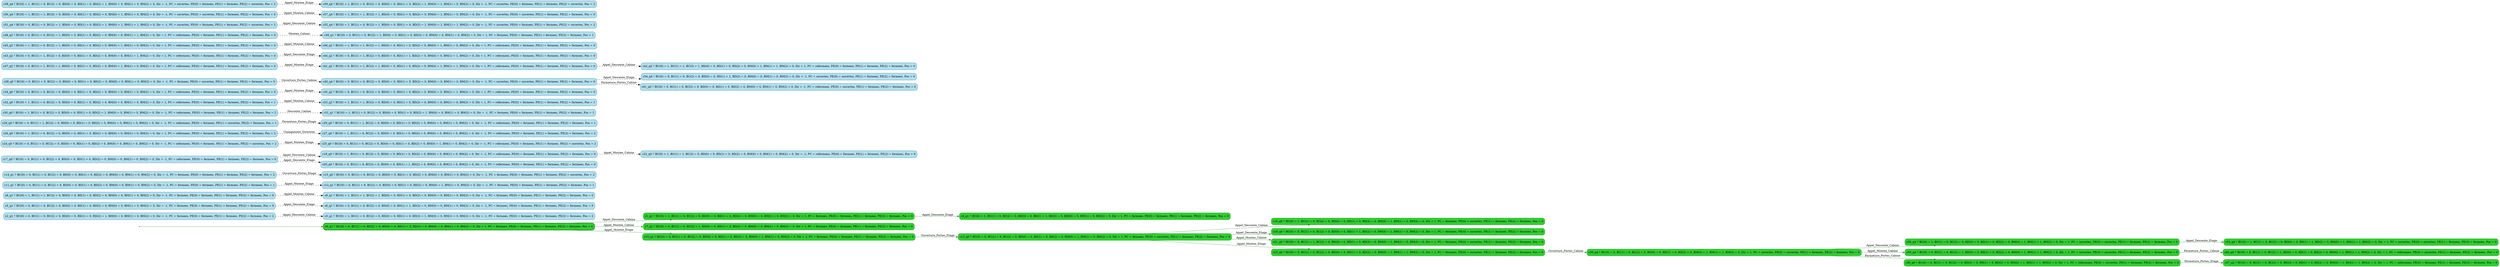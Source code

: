 digraph g {

	rankdir="LR"

	__invisible__[shape="point", color="forestgreen"]
	c0_q1[label="c0_q1 ≝ BC(0) = 0, BC(1) = 0, BC(2) = 0, BD(0) = 0, BD(1) = 0, BD(2) = 0, BM(0) = 0, BM(1) = 0, BM(2) = 0, Dir = 1, PC = fermees, PE(0) = fermees, PE(1) = fermees, PE(2) = fermees, Pos = 0", shape="box", style="rounded, filled", color="forestgreen", fillcolor="limegreen", penwidth=3] // Initial
	c1_q1[label="c1_q1 ≝ BC(0) = 1, BC(1) = 0, BC(2) = 0, BD(0) = 0, BD(1) = 0, BD(2) = 0, BM(0) = 0, BM(1) = 0, BM(2) = 0, Dir = 1, PC = fermees, PE(0) = fermees, PE(1) = fermees, PE(2) = fermees, Pos = 0", shape="box", style="rounded, filled", color="forestgreen", fillcolor="limegreen"]
	c4_q1[label="c4_q1 ≝ BC(0) = 1, BC(1) = 0, BC(2) = 0, BD(0) = 0, BD(1) = 1, BD(2) = 0, BM(0) = 0, BM(1) = 0, BM(2) = 0, Dir = 1, PC = fermees, PE(0) = fermees, PE(1) = fermees, PE(2) = fermees, Pos = 0", shape="box", style="rounded, filled", color="forestgreen", fillcolor="limegreen"]
	c7_q1[label="c7_q1 ≝ BC(0) = 0, BC(1) = 0, BC(2) = 1, BD(0) = 0, BD(1) = 0, BD(2) = 0, BM(0) = 0, BM(1) = 0, BM(2) = 0, Dir = 1, PC = fermees, PE(0) = fermees, PE(1) = fermees, PE(2) = fermees, Pos = 0", shape="box", style="rounded, filled", color="forestgreen", fillcolor="limegreen"]
	c10_q1[label="c10_q1 ≝ BC(0) = 0, BC(1) = 0, BC(2) = 0, BD(0) = 0, BD(1) = 0, BD(2) = 0, BM(0) = 1, BM(1) = 0, BM(2) = 0, Dir = 1, PC = fermees, PE(0) = fermees, PE(1) = fermees, PE(2) = fermees, Pos = 0", shape="box", style="rounded, filled", color="forestgreen", fillcolor="limegreen"]
	c13_q0[label="c13_q0 ≝ BC(0) = 0, BC(1) = 0, BC(2) = 0, BD(0) = 0, BD(1) = 0, BD(2) = 0, BM(0) = 1, BM(1) = 0, BM(2) = 0, Dir = 1, PC = fermees, PE(0) = ouvertes, PE(1) = fermees, PE(2) = fermees, Pos = 0", shape="box", style="rounded, filled", color="forestgreen", fillcolor="limegreen"]
	c16_q0[label="c16_q0 ≝ BC(0) = 1, BC(1) = 0, BC(2) = 0, BD(0) = 0, BD(1) = 0, BD(2) = 0, BM(0) = 1, BM(1) = 0, BM(2) = 0, Dir = 1, PC = fermees, PE(0) = ouvertes, PE(1) = fermees, PE(2) = fermees, Pos = 0", shape="box", style="rounded, filled", color="forestgreen", fillcolor="limegreen"]
	c19_q0[label="c19_q0 ≝ BC(0) = 0, BC(1) = 0, BC(2) = 0, BD(0) = 0, BD(1) = 1, BD(2) = 0, BM(0) = 1, BM(1) = 0, BM(2) = 0, Dir = 1, PC = fermees, PE(0) = ouvertes, PE(1) = fermees, PE(2) = fermees, Pos = 0", shape="box", style="rounded, filled", color="forestgreen", fillcolor="limegreen"]
	c21_q0[label="c21_q0 ≝ BC(0) = 0, BC(1) = 1, BC(2) = 0, BD(0) = 0, BD(1) = 0, BD(2) = 0, BM(0) = 1, BM(1) = 0, BM(2) = 0, Dir = 1, PC = fermees, PE(0) = ouvertes, PE(1) = fermees, PE(2) = fermees, Pos = 0", shape="box", style="rounded, filled", color="forestgreen", fillcolor="limegreen"]
	c23_q0[label="c23_q0 ≝ BC(0) = 0, BC(1) = 0, BC(2) = 0, BD(0) = 0, BD(1) = 0, BD(2) = 0, BM(0) = 1, BM(1) = 1, BM(2) = 0, Dir = 1, PC = fermees, PE(0) = ouvertes, PE(1) = fermees, PE(2) = fermees, Pos = 0", shape="box", style="rounded, filled", color="forestgreen", fillcolor="limegreen"]
	c38_q4[label="c38_q4 ≝ BC(0) = 0, BC(1) = 0, BC(2) = 0, BD(0) = 0, BD(1) = 0, BD(2) = 0, BM(0) = 1, BM(1) = 1, BM(2) = 0, Dir = 1, PC = ouvertes, PE(0) = ouvertes, PE(1) = fermees, PE(2) = fermees, Pos = 0", shape="box", style="rounded, filled", color="forestgreen", fillcolor="limegreen"]
	c50_q4[label="c50_q4 ≝ BC(0) = 1, BC(1) = 0, BC(2) = 0, BD(0) = 0, BD(1) = 0, BD(2) = 0, BM(0) = 1, BM(1) = 1, BM(2) = 0, Dir = 1, PC = ouvertes, PE(0) = ouvertes, PE(1) = fermees, PE(2) = fermees, Pos = 0", shape="box", style="rounded, filled", color="forestgreen", fillcolor="limegreen"]
	c53_q4[label="c53_q4 ≝ BC(0) = 1, BC(1) = 0, BC(2) = 0, BD(0) = 0, BD(1) = 1, BD(2) = 0, BM(0) = 1, BM(1) = 1, BM(2) = 0, Dir = 1, PC = ouvertes, PE(0) = ouvertes, PE(1) = fermees, PE(2) = fermees, Pos = 0", shape="box", style="rounded, filled", color="forestgreen", fillcolor="limegreen"]
	c55_q4[label="c55_q4 ≝ BC(0) = 0, BC(1) = 0, BC(2) = 1, BD(0) = 0, BD(1) = 0, BD(2) = 0, BM(0) = 1, BM(1) = 1, BM(2) = 0, Dir = 1, PC = ouvertes, PE(0) = ouvertes, PE(1) = fermees, PE(2) = fermees, Pos = 0", shape="box", style="rounded, filled", color="forestgreen", fillcolor="limegreen"]
	c60_q0[label="c60_q0 ≝ BC(0) = 0, BC(1) = 0, BC(2) = 1, BD(0) = 0, BD(1) = 0, BD(2) = 0, BM(0) = 1, BM(1) = 1, BM(2) = 0, Dir = 1, PC = refermees, PE(0) = ouvertes, PE(1) = fermees, PE(2) = fermees, Pos = 0", shape="box", style="rounded, filled", color="forestgreen", fillcolor="limegreen"]
	c36_q0[label="c36_q0 ≝ BC(0) = 0, BC(1) = 0, BC(2) = 0, BD(0) = 0, BD(1) = 0, BD(2) = 0, BM(0) = 1, BM(1) = 1, BM(2) = 0, Dir = 1, PC = refermees, PE(0) = ouvertes, PE(1) = fermees, PE(2) = fermees, Pos = 0", shape="box", style="rounded, filled", color="forestgreen", fillcolor="limegreen"]
	c37_q2[label="c37_q2 ≝ BC(0) = 0, BC(1) = 0, BC(2) = 0, BD(0) = 0, BD(1) = 0, BD(2) = 0, BM(0) = 1, BM(1) = 1, BM(2) = 0, Dir = 1, PC = refermees, PE(0) = fermees, PE(1) = fermees, PE(2) = fermees, Pos = 0", shape="box", style="rounded, filled", color="forestgreen", fillcolor="limegreen"]
	c2_q1[label="c2_q1 ≝ BC(0) = 0, BC(1) = 0, BC(2) = 0, BD(0) = 0, BD(1) = 0, BD(2) = 1, BM(0) = 0, BM(1) = 0, BM(2) = 0, Dir = -1, PC = fermees, PE(0) = fermees, PE(1) = fermees, PE(2) = fermees, Pos = 2", shape="box", style="rounded, filled", color="deepskyblue4", fillcolor="lightblue2"]
	c3_q1[label="c3_q1 ≝ BC(0) = 1, BC(1) = 0, BC(2) = 0, BD(0) = 0, BD(1) = 0, BD(2) = 1, BM(0) = 0, BM(1) = 0, BM(2) = 0, Dir = -1, PC = fermees, PE(0) = fermees, PE(1) = fermees, PE(2) = fermees, Pos = 2", shape="box", style="rounded, filled", color="deepskyblue4", fillcolor="lightblue2"]
	c5_q1[label="c5_q1 ≝ BC(0) = 0, BC(1) = 0, BC(2) = 0, BD(0) = 0, BD(1) = 0, BD(2) = 0, BM(0) = 0, BM(1) = 0, BM(2) = 0, Dir = -1, PC = fermees, PE(0) = fermees, PE(1) = fermees, PE(2) = fermees, Pos = 0", shape="box", style="rounded, filled", color="deepskyblue4", fillcolor="lightblue2"]
	c6_q1[label="c6_q1 ≝ BC(0) = 0, BC(1) = 0, BC(2) = 0, BD(0) = 0, BD(1) = 1, BD(2) = 0, BM(0) = 0, BM(1) = 0, BM(2) = 0, Dir = -1, PC = fermees, PE(0) = fermees, PE(1) = fermees, PE(2) = fermees, Pos = 0", shape="box", style="rounded, filled", color="deepskyblue4", fillcolor="lightblue2"]
	c8_q1[label="c8_q1 ≝ BC(0) = 1, BC(1) = 1, BC(2) = 0, BD(0) = 0, BD(1) = 0, BD(2) = 0, BM(0) = 0, BM(1) = 0, BM(2) = 0, Dir = -1, PC = fermees, PE(0) = fermees, PE(1) = fermees, PE(2) = fermees, Pos = 0", shape="box", style="rounded, filled", color="deepskyblue4", fillcolor="lightblue2"]
	c9_q1[label="c9_q1 ≝ BC(0) = 1, BC(1) = 1, BC(2) = 1, BD(0) = 0, BD(1) = 0, BD(2) = 0, BM(0) = 0, BM(1) = 0, BM(2) = 0, Dir = -1, PC = fermees, PE(0) = fermees, PE(1) = fermees, PE(2) = fermees, Pos = 0", shape="box", style="rounded, filled", color="deepskyblue4", fillcolor="lightblue2"]
	c11_q1[label="c11_q1 ≝ BC(0) = 0, BC(1) = 0, BC(2) = 0, BD(0) = 0, BD(1) = 0, BD(2) = 0, BM(0) = 0, BM(1) = 0, BM(2) = 0, Dir = -1, PC = fermees, PE(0) = fermees, PE(1) = fermees, PE(2) = fermees, Pos = 1", shape="box", style="rounded, filled", color="deepskyblue4", fillcolor="lightblue2"]
	c12_q1[label="c12_q1 ≝ BC(0) = 0, BC(1) = 0, BC(2) = 0, BD(0) = 0, BD(1) = 0, BD(2) = 0, BM(0) = 1, BM(1) = 0, BM(2) = 0, Dir = -1, PC = fermees, PE(0) = fermees, PE(1) = fermees, PE(2) = fermees, Pos = 1", shape="box", style="rounded, filled", color="deepskyblue4", fillcolor="lightblue2"]
	c14_q1[label="c14_q1 ≝ BC(0) = 0, BC(1) = 0, BC(2) = 0, BD(0) = 0, BD(1) = 0, BD(2) = 0, BM(0) = 0, BM(1) = 0, BM(2) = 0, Dir = -1, PC = fermees, PE(0) = fermees, PE(1) = fermees, PE(2) = fermees, Pos = 2", shape="box", style="rounded, filled", color="deepskyblue4", fillcolor="lightblue2"]
	c15_q0[label="c15_q0 ≝ BC(0) = 0, BC(1) = 0, BC(2) = 0, BD(0) = 0, BD(1) = 0, BD(2) = 0, BM(0) = 0, BM(1) = 0, BM(2) = 0, Dir = -1, PC = fermees, PE(0) = fermees, PE(1) = fermees, PE(2) = ouvertes, Pos = 2", shape="box", style="rounded, filled", color="deepskyblue4", fillcolor="lightblue2"]
	c17_q0[label="c17_q0 ≝ BC(0) = 0, BC(1) = 0, BC(2) = 0, BD(0) = 0, BD(1) = 0, BD(2) = 0, BM(0) = 0, BM(1) = 0, BM(2) = 0, Dir = -1, PC = refermees, PE(0) = fermees, PE(1) = fermees, PE(2) = fermees, Pos = 0", shape="box", style="rounded, filled", color="deepskyblue4", fillcolor="lightblue2"]
	c18_q0[label="c18_q0 ≝ BC(0) = 1, BC(1) = 0, BC(2) = 0, BD(0) = 0, BD(1) = 0, BD(2) = 0, BM(0) = 0, BM(1) = 0, BM(2) = 0, Dir = -1, PC = refermees, PE(0) = fermees, PE(1) = fermees, PE(2) = fermees, Pos = 0", shape="box", style="rounded, filled", color="deepskyblue4", fillcolor="lightblue2"]
	c20_q0[label="c20_q0 ≝ BC(0) = 0, BC(1) = 0, BC(2) = 0, BD(0) = 0, BD(1) = 1, BD(2) = 0, BM(0) = 0, BM(1) = 0, BM(2) = 0, Dir = -1, PC = refermees, PE(0) = fermees, PE(1) = fermees, PE(2) = fermees, Pos = 0", shape="box", style="rounded, filled", color="deepskyblue4", fillcolor="lightblue2"]
	c22_q0[label="c22_q0 ≝ BC(0) = 1, BC(1) = 1, BC(2) = 0, BD(0) = 0, BD(1) = 0, BD(2) = 0, BM(0) = 0, BM(1) = 0, BM(2) = 0, Dir = -1, PC = refermees, PE(0) = fermees, PE(1) = fermees, PE(2) = fermees, Pos = 0", shape="box", style="rounded, filled", color="deepskyblue4", fillcolor="lightblue2"]
	c24_q0[label="c24_q0 ≝ BC(0) = 0, BC(1) = 0, BC(2) = 0, BD(0) = 0, BD(1) = 0, BD(2) = 0, BM(0) = 0, BM(1) = 0, BM(2) = 0, Dir = -1, PC = refermees, PE(0) = fermees, PE(1) = fermees, PE(2) = ouvertes, Pos = 2", shape="box", style="rounded, filled", color="deepskyblue4", fillcolor="lightblue2"]
	c25_q0[label="c25_q0 ≝ BC(0) = 0, BC(1) = 0, BC(2) = 0, BD(0) = 0, BD(1) = 0, BD(2) = 0, BM(0) = 1, BM(1) = 0, BM(2) = 0, Dir = -1, PC = refermees, PE(0) = fermees, PE(1) = fermees, PE(2) = ouvertes, Pos = 2", shape="box", style="rounded, filled", color="deepskyblue4", fillcolor="lightblue2"]
	c26_q0[label="c26_q0 ≝ BC(0) = 1, BC(1) = 0, BC(2) = 0, BD(0) = 0, BD(1) = 0, BD(2) = 0, BM(0) = 0, BM(1) = 0, BM(2) = 0, Dir = 1, PC = refermees, PE(0) = fermees, PE(1) = fermees, PE(2) = fermees, Pos = 2", shape="box", style="rounded, filled", color="deepskyblue4", fillcolor="lightblue2"]
	c27_q0[label="c27_q0 ≝ BC(0) = 1, BC(1) = 0, BC(2) = 0, BD(0) = 0, BD(1) = 0, BD(2) = 0, BM(0) = 0, BM(1) = 0, BM(2) = 0, Dir = -1, PC = refermees, PE(0) = fermees, PE(1) = fermees, PE(2) = fermees, Pos = 2", shape="box", style="rounded, filled", color="deepskyblue4", fillcolor="lightblue2"]
	c28_q0[label="c28_q0 ≝ BC(0) = 0, BC(1) = 1, BC(2) = 0, BD(0) = 0, BD(1) = 0, BD(2) = 0, BM(0) = 0, BM(1) = 0, BM(2) = 0, Dir = -1, PC = refermees, PE(0) = fermees, PE(1) = ouvertes, PE(2) = fermees, Pos = 1", shape="box", style="rounded, filled", color="deepskyblue4", fillcolor="lightblue2"]
	c29_q0[label="c29_q0 ≝ BC(0) = 0, BC(1) = 1, BC(2) = 0, BD(0) = 0, BD(1) = 0, BD(2) = 0, BM(0) = 0, BM(1) = 0, BM(2) = 0, Dir = -1, PC = refermees, PE(0) = fermees, PE(1) = fermees, PE(2) = fermees, Pos = 1", shape="box", style="rounded, filled", color="deepskyblue4", fillcolor="lightblue2"]
	c30_q0[label="c30_q0 ≝ BC(0) = 1, BC(1) = 0, BC(2) = 0, BD(0) = 0, BD(1) = 0, BD(2) = 1, BM(0) = 0, BM(1) = 0, BM(2) = 0, Dir = -1, PC = refermees, PE(0) = fermees, PE(1) = fermees, PE(2) = fermees, Pos = 2", shape="box", style="rounded, filled", color="deepskyblue4", fillcolor="lightblue2"]
	c31_q1[label="c31_q1 ≝ BC(0) = 1, BC(1) = 0, BC(2) = 0, BD(0) = 0, BD(1) = 0, BD(2) = 1, BM(0) = 0, BM(1) = 0, BM(2) = 0, Dir = -1, PC = fermees, PE(0) = fermees, PE(1) = fermees, PE(2) = fermees, Pos = 1", shape="box", style="rounded, filled", color="deepskyblue4", fillcolor="lightblue2"]
	c32_q0[label="c32_q0 ≝ BC(0) = 1, BC(1) = 0, BC(2) = 0, BD(0) = 0, BD(1) = 0, BD(2) = 0, BM(0) = 0, BM(1) = 0, BM(2) = 0, Dir = 1, PC = refermees, PE(0) = fermees, PE(1) = fermees, PE(2) = fermees, Pos = 1", shape="box", style="rounded, filled", color="deepskyblue4", fillcolor="lightblue2"]
	c33_q2[label="c33_q2 ≝ BC(0) = 1, BC(1) = 1, BC(2) = 0, BD(0) = 0, BD(1) = 0, BD(2) = 0, BM(0) = 0, BM(1) = 0, BM(2) = 0, Dir = 1, PC = refermees, PE(0) = fermees, PE(1) = fermees, PE(2) = fermees, Pos = 1", shape="box", style="rounded, filled", color="deepskyblue4", fillcolor="lightblue2"]
	c34_q0[label="c34_q0 ≝ BC(0) = 0, BC(1) = 0, BC(2) = 0, BD(0) = 0, BD(1) = 0, BD(2) = 0, BM(0) = 0, BM(1) = 0, BM(2) = 0, Dir = 1, PC = refermees, PE(0) = fermees, PE(1) = fermees, PE(2) = fermees, Pos = 0", shape="box", style="rounded, filled", color="deepskyblue4", fillcolor="lightblue2"]
	c35_q2[label="c35_q2 ≝ BC(0) = 0, BC(1) = 0, BC(2) = 0, BD(0) = 0, BD(1) = 0, BD(2) = 0, BM(0) = 0, BM(1) = 1, BM(2) = 0, Dir = 1, PC = refermees, PE(0) = fermees, PE(1) = fermees, PE(2) = fermees, Pos = 0", shape="box", style="rounded, filled", color="deepskyblue4", fillcolor="lightblue2"]
	c39_q0[label="c39_q0 ≝ BC(0) = 0, BC(1) = 0, BC(2) = 0, BD(0) = 0, BD(1) = 0, BD(2) = 0, BM(0) = 0, BM(1) = 0, BM(2) = 0, Dir = -1, PC = fermees, PE(0) = ouvertes, PE(1) = fermees, PE(2) = fermees, Pos = 0", shape="box", style="rounded, filled", color="deepskyblue4", fillcolor="lightblue2"]
	c40_q4[label="c40_q4 ≝ BC(0) = 0, BC(1) = 0, BC(2) = 0, BD(0) = 0, BD(1) = 0, BD(2) = 0, BM(0) = 0, BM(1) = 0, BM(2) = 0, Dir = -1, PC = ouvertes, PE(0) = ouvertes, PE(1) = fermees, PE(2) = fermees, Pos = 0", shape="box", style="rounded, filled", color="deepskyblue4", fillcolor="lightblue2"]
	c41_q2[label="c41_q2 ≝ BC(0) = 0, BC(1) = 1, BC(2) = 1, BD(0) = 0, BD(1) = 0, BD(2) = 0, BM(0) = 1, BM(1) = 1, BM(2) = 0, Dir = 1, PC = refermees, PE(0) = fermees, PE(1) = fermees, PE(2) = fermees, Pos = 0", shape="box", style="rounded, filled", color="deepskyblue4", fillcolor="lightblue2"]
	c42_q2[label="c42_q2 ≝ BC(0) = 1, BC(1) = 1, BC(2) = 1, BD(0) = 0, BD(1) = 0, BD(2) = 0, BM(0) = 1, BM(1) = 1, BM(2) = 0, Dir = 1, PC = refermees, PE(0) = fermees, PE(1) = fermees, PE(2) = fermees, Pos = 0", shape="box", style="rounded, filled", color="deepskyblue4", fillcolor="lightblue2"]
	c43_q2[label="c43_q2 ≝ BC(0) = 0, BC(1) = 1, BC(2) = 0, BD(0) = 0, BD(1) = 0, BD(2) = 0, BM(0) = 0, BM(1) = 1, BM(2) = 0, Dir = 1, PC = refermees, PE(0) = fermees, PE(1) = fermees, PE(2) = fermees, Pos = 0", shape="box", style="rounded, filled", color="deepskyblue4", fillcolor="lightblue2"]
	c44_q2[label="c44_q2 ≝ BC(0) = 0, BC(1) = 1, BC(2) = 0, BD(0) = 0, BD(1) = 1, BD(2) = 0, BM(0) = 0, BM(1) = 1, BM(2) = 0, Dir = 1, PC = refermees, PE(0) = fermees, PE(1) = fermees, PE(2) = fermees, Pos = 0", shape="box", style="rounded, filled", color="deepskyblue4", fillcolor="lightblue2"]
	c45_q2[label="c45_q2 ≝ BC(0) = 1, BC(1) = 0, BC(2) = 1, BD(0) = 0, BD(1) = 0, BD(2) = 0, BM(0) = 1, BM(1) = 0, BM(2) = 0, Dir = 1, PC = refermees, PE(0) = fermees, PE(1) = fermees, PE(2) = fermees, Pos = 0", shape="box", style="rounded, filled", color="deepskyblue4", fillcolor="lightblue2"]
	c46_q2[label="c46_q2 ≝ BC(0) = 1, BC(1) = 1, BC(2) = 1, BD(0) = 0, BD(1) = 0, BD(2) = 0, BM(0) = 1, BM(1) = 0, BM(2) = 0, Dir = 1, PC = refermees, PE(0) = fermees, PE(1) = fermees, PE(2) = fermees, Pos = 0", shape="box", style="rounded, filled", color="deepskyblue4", fillcolor="lightblue2"]
	c47_q2[label="c47_q2 ≝ BC(0) = 0, BC(1) = 1, BC(2) = 1, BD(0) = 0, BD(1) = 0, BD(2) = 0, BM(0) = 1, BM(1) = 0, BM(2) = 0, Dir = 1, PC = refermees, PE(0) = fermees, PE(1) = fermees, PE(2) = fermees, Pos = 0", shape="box", style="rounded, filled", color="deepskyblue4", fillcolor="lightblue2"]
	c48_q2[label="c48_q2 ≝ BC(0) = 0, BC(1) = 0, BC(2) = 1, BD(0) = 0, BD(1) = 0, BD(2) = 0, BM(0) = 0, BM(1) = 1, BM(2) = 0, Dir = 1, PC = refermees, PE(0) = fermees, PE(1) = fermees, PE(2) = fermees, Pos = 0", shape="box", style="rounded, filled", color="deepskyblue4", fillcolor="lightblue2"]
	c49_q1[label="c49_q1 ≝ BC(0) = 0, BC(1) = 0, BC(2) = 1, BD(0) = 0, BD(1) = 0, BD(2) = 0, BM(0) = 0, BM(1) = 0, BM(2) = 0, Dir = 1, PC = fermees, PE(0) = fermees, PE(1) = fermees, PE(2) = fermees, Pos = 1", shape="box", style="rounded, filled", color="deepskyblue4", fillcolor="lightblue2"]
	c51_q4[label="c51_q4 ≝ BC(0) = 0, BC(1) = 0, BC(2) = 1, BD(0) = 0, BD(1) = 0, BD(2) = 1, BM(0) = 1, BM(1) = 1, BM(2) = 0, Dir = -1, PC = ouvertes, PE(0) = fermees, PE(1) = fermees, PE(2) = ouvertes, Pos = 2", shape="box", style="rounded, filled", color="deepskyblue4", fillcolor="lightblue2"]
	c52_q4[label="c52_q4 ≝ BC(0) = 1, BC(1) = 0, BC(2) = 1, BD(0) = 0, BD(1) = 0, BD(2) = 1, BM(0) = 1, BM(1) = 1, BM(2) = 0, Dir = -1, PC = ouvertes, PE(0) = fermees, PE(1) = fermees, PE(2) = ouvertes, Pos = 2", shape="box", style="rounded, filled", color="deepskyblue4", fillcolor="lightblue2"]
	c54_q4[label="c54_q4 ≝ BC(0) = 0, BC(1) = 0, BC(2) = 0, BD(0) = 0, BD(1) = 1, BD(2) = 0, BM(0) = 0, BM(1) = 0, BM(2) = 0, Dir = -1, PC = ouvertes, PE(0) = ouvertes, PE(1) = fermees, PE(2) = fermees, Pos = 0", shape="box", style="rounded, filled", color="deepskyblue4", fillcolor="lightblue2"]
	c56_q4[label="c56_q4 ≝ BC(0) = 1, BC(1) = 1, BC(2) = 0, BD(0) = 0, BD(1) = 0, BD(2) = 0, BM(0) = 1, BM(1) = 0, BM(2) = 0, Dir = -1, PC = ouvertes, PE(0) = ouvertes, PE(1) = fermees, PE(2) = fermees, Pos = 0", shape="box", style="rounded, filled", color="deepskyblue4", fillcolor="lightblue2"]
	c57_q4[label="c57_q4 ≝ BC(0) = 1, BC(1) = 1, BC(2) = 1, BD(0) = 0, BD(1) = 0, BD(2) = 0, BM(0) = 1, BM(1) = 0, BM(2) = 0, Dir = -1, PC = ouvertes, PE(0) = ouvertes, PE(1) = fermees, PE(2) = fermees, Pos = 0", shape="box", style="rounded, filled", color="deepskyblue4", fillcolor="lightblue2"]
	c58_q4[label="c58_q4 ≝ BC(0) = 1, BC(1) = 0, BC(2) = 0, BD(0) = 0, BD(1) = 0, BD(2) = 1, BM(0) = 0, BM(1) = 0, BM(2) = 0, Dir = -1, PC = ouvertes, PE(0) = fermees, PE(1) = fermees, PE(2) = ouvertes, Pos = 2", shape="box", style="rounded, filled", color="deepskyblue4", fillcolor="lightblue2"]
	c59_q4[label="c59_q4 ≝ BC(0) = 1, BC(1) = 0, BC(2) = 0, BD(0) = 0, BD(1) = 0, BD(2) = 1, BM(0) = 1, BM(1) = 0, BM(2) = 0, Dir = -1, PC = ouvertes, PE(0) = fermees, PE(1) = fermees, PE(2) = ouvertes, Pos = 2", shape="box", style="rounded, filled", color="deepskyblue4", fillcolor="lightblue2"]
	c61_q0[label="c61_q0 ≝ BC(0) = 0, BC(1) = 0, BC(2) = 0, BD(0) = 0, BD(1) = 0, BD(2) = 0, BM(0) = 0, BM(1) = 0, BM(2) = 0, Dir = -1, PC = refermees, PE(0) = ouvertes, PE(1) = fermees, PE(2) = fermees, Pos = 0", shape="box", style="rounded, filled", color="deepskyblue4", fillcolor="lightblue2"]

	__invisible__ -> c0_q1[color="forestgreen"]
	c0_q1 -> c1_q1[label="Appel_Descente_Cabine", color="forestgreen"]
	c1_q1 -> c4_q1[label="Appel_Descente_Etage", color="forestgreen"]
	c0_q1 -> c7_q1[label="Appel_Montee_Cabine", color="forestgreen"]
	c0_q1 -> c10_q1[label="Appel_Montee_Etage", color="forestgreen"]
	c10_q1 -> c13_q0[label="Ouverture_Portes_Etage", color="forestgreen"]
	c13_q0 -> c16_q0[label="Appel_Descente_Cabine", color="forestgreen"]
	c13_q0 -> c19_q0[label="Appel_Descente_Etage", color="forestgreen"]
	c13_q0 -> c21_q0[label="Appel_Montee_Cabine", color="forestgreen"]
	c13_q0 -> c23_q0[label="Appel_Montee_Etage", color="forestgreen"]
	c23_q0 -> c38_q4[label="Ouverture_Portes_Cabine", color="forestgreen"]
	c38_q4 -> c50_q4[label="Appel_Descente_Cabine", color="forestgreen"]
	c50_q4 -> c53_q4[label="Appel_Descente_Etage", color="forestgreen"]
	c38_q4 -> c55_q4[label="Appel_Montee_Cabine", color="forestgreen"]
	c55_q4 -> c60_q0[label="Fermeture_Portes_Cabine", color="forestgreen"]
	c38_q4 -> c36_q0[label="Fermeture_Portes_Cabine", color="forestgreen"]
	c36_q0 -> c37_q2[label="Fermeture_Portes_Etage", color="forestgreen"]
	c2_q1 -> c3_q1[label="Appel_Descente_Cabine", color="black", style="dashed"]
	c5_q1 -> c6_q1[label="Appel_Descente_Etage", color="black", style="dashed"]
	c8_q1 -> c9_q1[label="Appel_Montee_Cabine", color="black", style="dashed"]
	c11_q1 -> c12_q1[label="Appel_Montee_Etage", color="black", style="dashed"]
	c14_q1 -> c15_q0[label="Ouverture_Portes_Etage", color="black", style="dashed"]
	c17_q0 -> c18_q0[label="Appel_Descente_Cabine", color="black", style="dashed"]
	c17_q0 -> c20_q0[label="Appel_Descente_Etage", color="black", style="dashed"]
	c18_q0 -> c22_q0[label="Appel_Montee_Cabine", color="black", style="dashed"]
	c24_q0 -> c25_q0[label="Appel_Montee_Etage", color="black", style="dashed"]
	c26_q0 -> c27_q0[label="Changement_Direction", color="black", style="dashed"]
	c28_q0 -> c29_q0[label="Fermeture_Portes_Etage", color="black", style="dashed"]
	c30_q0 -> c31_q1[label="Descente_Cabine", color="black", style="dashed"]
	c32_q0 -> c33_q2[label="Appel_Montee_Cabine", color="black", style="dashed"]
	c34_q0 -> c35_q2[label="Appel_Montee_Etage", color="black", style="dashed"]
	c39_q0 -> c40_q4[label="Ouverture_Portes_Cabine", color="black", style="dashed"]
	c41_q2 -> c42_q2[label="Appel_Descente_Cabine", color="black", style="dashed"]
	c43_q2 -> c44_q2[label="Appel_Descente_Etage", color="black", style="dashed"]
	c45_q2 -> c46_q2[label="Appel_Montee_Cabine", color="black", style="dashed"]
	c47_q2 -> c41_q2[label="Appel_Montee_Etage", color="black", style="dashed"]
	c48_q2 -> c49_q1[label="Montee_Cabine", color="black", style="dashed"]
	c51_q4 -> c52_q4[label="Appel_Descente_Cabine", color="black", style="dashed"]
	c40_q4 -> c54_q4[label="Appel_Descente_Etage", color="black", style="dashed"]
	c56_q4 -> c57_q4[label="Appel_Montee_Cabine", color="black", style="dashed"]
	c58_q4 -> c59_q4[label="Appel_Montee_Etage", color="black", style="dashed"]
	c40_q4 -> c61_q0[label="Fermeture_Portes_Cabine", color="black", style="dashed"]

}

